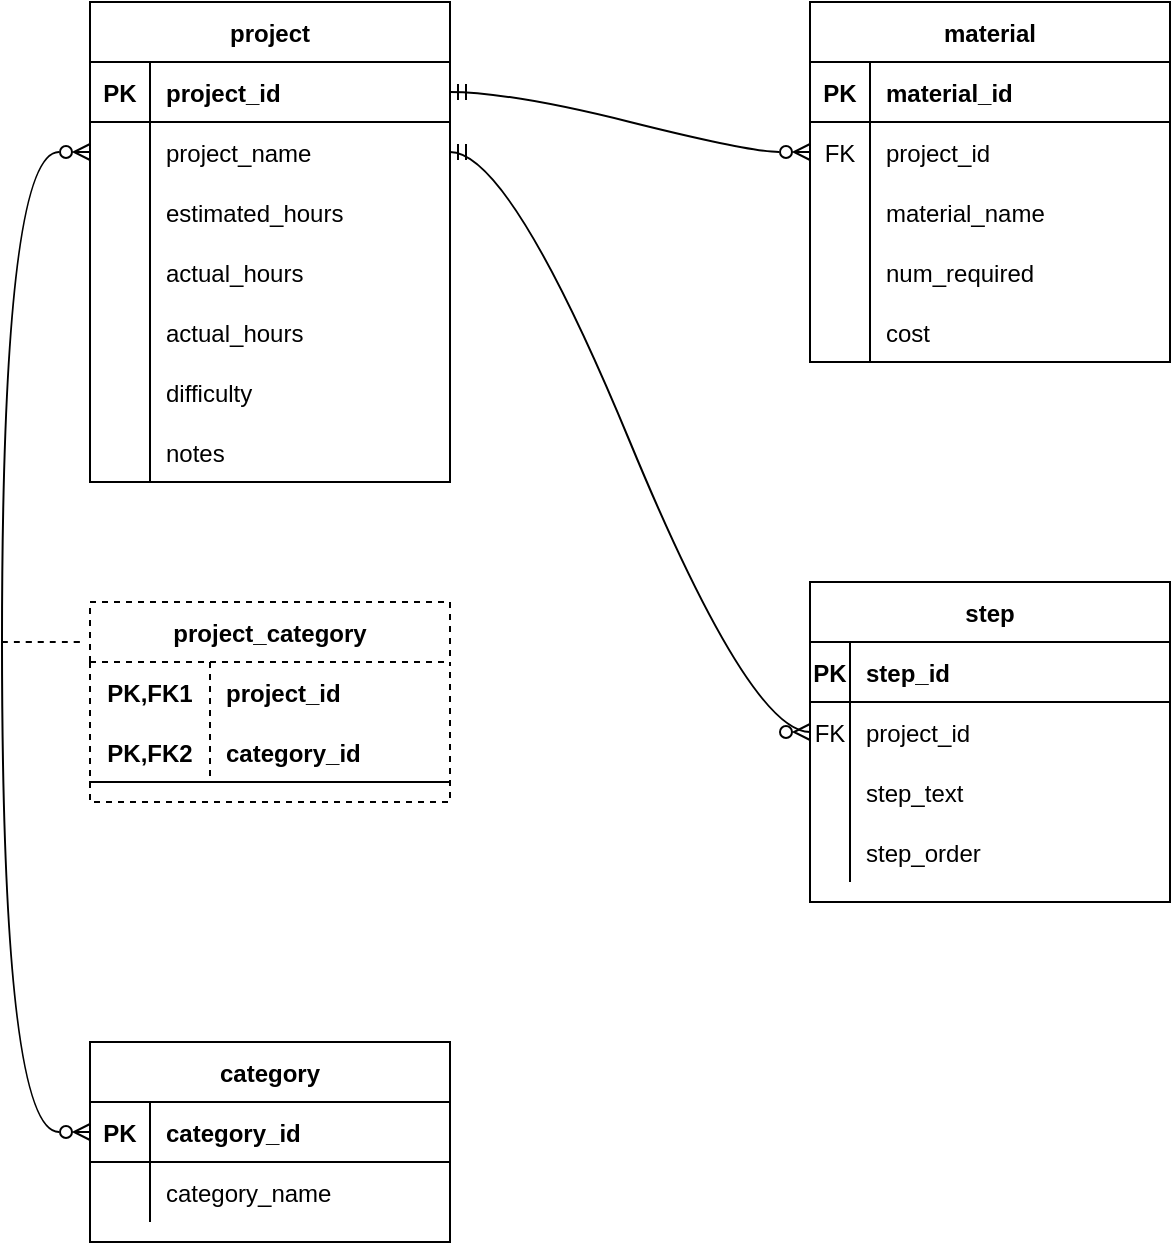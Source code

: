 <mxfile version="20.3.0" type="device"><diagram id="wUA6Zt4QBUHrt4nb5amC" name="Page-1"><mxGraphModel dx="1422" dy="857" grid="1" gridSize="10" guides="1" tooltips="1" connect="1" arrows="1" fold="1" page="1" pageScale="1" pageWidth="850" pageHeight="1100" math="0" shadow="0"><root><mxCell id="0"/><mxCell id="1" parent="0"/><mxCell id="ufqLWUs0kjlVJtE-TTOo-1" value="project" style="shape=table;startSize=30;container=1;collapsible=1;childLayout=tableLayout;fixedRows=1;rowLines=0;fontStyle=1;align=center;resizeLast=1;" parent="1" vertex="1"><mxGeometry x="164" y="130" width="180" height="240" as="geometry"/></mxCell><mxCell id="ufqLWUs0kjlVJtE-TTOo-2" value="" style="shape=tableRow;horizontal=0;startSize=0;swimlaneHead=0;swimlaneBody=0;fillColor=none;collapsible=0;dropTarget=0;points=[[0,0.5],[1,0.5]];portConstraint=eastwest;top=0;left=0;right=0;bottom=1;" parent="ufqLWUs0kjlVJtE-TTOo-1" vertex="1"><mxGeometry y="30" width="180" height="30" as="geometry"/></mxCell><mxCell id="ufqLWUs0kjlVJtE-TTOo-3" value="PK" style="shape=partialRectangle;connectable=0;fillColor=none;top=0;left=0;bottom=0;right=0;fontStyle=1;overflow=hidden;" parent="ufqLWUs0kjlVJtE-TTOo-2" vertex="1"><mxGeometry width="30" height="30" as="geometry"><mxRectangle width="30" height="30" as="alternateBounds"/></mxGeometry></mxCell><mxCell id="ufqLWUs0kjlVJtE-TTOo-4" value="project_id" style="shape=partialRectangle;connectable=0;fillColor=none;top=0;left=0;bottom=0;right=0;align=left;spacingLeft=6;fontStyle=1;overflow=hidden;" parent="ufqLWUs0kjlVJtE-TTOo-2" vertex="1"><mxGeometry x="30" width="150" height="30" as="geometry"><mxRectangle width="150" height="30" as="alternateBounds"/></mxGeometry></mxCell><mxCell id="ufqLWUs0kjlVJtE-TTOo-5" value="" style="shape=tableRow;horizontal=0;startSize=0;swimlaneHead=0;swimlaneBody=0;fillColor=none;collapsible=0;dropTarget=0;points=[[0,0.5],[1,0.5]];portConstraint=eastwest;top=0;left=0;right=0;bottom=0;" parent="ufqLWUs0kjlVJtE-TTOo-1" vertex="1"><mxGeometry y="60" width="180" height="30" as="geometry"/></mxCell><mxCell id="ufqLWUs0kjlVJtE-TTOo-6" value="" style="shape=partialRectangle;connectable=0;fillColor=none;top=0;left=0;bottom=0;right=0;editable=1;overflow=hidden;" parent="ufqLWUs0kjlVJtE-TTOo-5" vertex="1"><mxGeometry width="30" height="30" as="geometry"><mxRectangle width="30" height="30" as="alternateBounds"/></mxGeometry></mxCell><mxCell id="ufqLWUs0kjlVJtE-TTOo-7" value="project_name" style="shape=partialRectangle;connectable=0;fillColor=none;top=0;left=0;bottom=0;right=0;align=left;spacingLeft=6;overflow=hidden;" parent="ufqLWUs0kjlVJtE-TTOo-5" vertex="1"><mxGeometry x="30" width="150" height="30" as="geometry"><mxRectangle width="150" height="30" as="alternateBounds"/></mxGeometry></mxCell><mxCell id="ufqLWUs0kjlVJtE-TTOo-8" value="" style="shape=tableRow;horizontal=0;startSize=0;swimlaneHead=0;swimlaneBody=0;fillColor=none;collapsible=0;dropTarget=0;points=[[0,0.5],[1,0.5]];portConstraint=eastwest;top=0;left=0;right=0;bottom=0;" parent="ufqLWUs0kjlVJtE-TTOo-1" vertex="1"><mxGeometry y="90" width="180" height="30" as="geometry"/></mxCell><mxCell id="ufqLWUs0kjlVJtE-TTOo-9" value="" style="shape=partialRectangle;connectable=0;fillColor=none;top=0;left=0;bottom=0;right=0;editable=1;overflow=hidden;" parent="ufqLWUs0kjlVJtE-TTOo-8" vertex="1"><mxGeometry width="30" height="30" as="geometry"><mxRectangle width="30" height="30" as="alternateBounds"/></mxGeometry></mxCell><mxCell id="ufqLWUs0kjlVJtE-TTOo-10" value="estimated_hours" style="shape=partialRectangle;connectable=0;fillColor=none;top=0;left=0;bottom=0;right=0;align=left;spacingLeft=6;overflow=hidden;" parent="ufqLWUs0kjlVJtE-TTOo-8" vertex="1"><mxGeometry x="30" width="150" height="30" as="geometry"><mxRectangle width="150" height="30" as="alternateBounds"/></mxGeometry></mxCell><mxCell id="ufqLWUs0kjlVJtE-TTOo-76" value="" style="shape=tableRow;horizontal=0;startSize=0;swimlaneHead=0;swimlaneBody=0;fillColor=none;collapsible=0;dropTarget=0;points=[[0,0.5],[1,0.5]];portConstraint=eastwest;top=0;left=0;right=0;bottom=0;" parent="ufqLWUs0kjlVJtE-TTOo-1" vertex="1"><mxGeometry y="120" width="180" height="30" as="geometry"/></mxCell><mxCell id="ufqLWUs0kjlVJtE-TTOo-77" value="" style="shape=partialRectangle;connectable=0;fillColor=none;top=0;left=0;bottom=0;right=0;editable=1;overflow=hidden;" parent="ufqLWUs0kjlVJtE-TTOo-76" vertex="1"><mxGeometry width="30" height="30" as="geometry"><mxRectangle width="30" height="30" as="alternateBounds"/></mxGeometry></mxCell><mxCell id="ufqLWUs0kjlVJtE-TTOo-78" value="actual_hours" style="shape=partialRectangle;connectable=0;fillColor=none;top=0;left=0;bottom=0;right=0;align=left;spacingLeft=6;overflow=hidden;" parent="ufqLWUs0kjlVJtE-TTOo-76" vertex="1"><mxGeometry x="30" width="150" height="30" as="geometry"><mxRectangle width="150" height="30" as="alternateBounds"/></mxGeometry></mxCell><mxCell id="ufqLWUs0kjlVJtE-TTOo-11" value="" style="shape=tableRow;horizontal=0;startSize=0;swimlaneHead=0;swimlaneBody=0;fillColor=none;collapsible=0;dropTarget=0;points=[[0,0.5],[1,0.5]];portConstraint=eastwest;top=0;left=0;right=0;bottom=0;" parent="ufqLWUs0kjlVJtE-TTOo-1" vertex="1"><mxGeometry y="150" width="180" height="30" as="geometry"/></mxCell><mxCell id="ufqLWUs0kjlVJtE-TTOo-12" value="" style="shape=partialRectangle;connectable=0;fillColor=none;top=0;left=0;bottom=0;right=0;editable=1;overflow=hidden;" parent="ufqLWUs0kjlVJtE-TTOo-11" vertex="1"><mxGeometry width="30" height="30" as="geometry"><mxRectangle width="30" height="30" as="alternateBounds"/></mxGeometry></mxCell><mxCell id="ufqLWUs0kjlVJtE-TTOo-13" value="actual_hours" style="shape=partialRectangle;connectable=0;fillColor=none;top=0;left=0;bottom=0;right=0;align=left;spacingLeft=6;overflow=hidden;" parent="ufqLWUs0kjlVJtE-TTOo-11" vertex="1"><mxGeometry x="30" width="150" height="30" as="geometry"><mxRectangle width="150" height="30" as="alternateBounds"/></mxGeometry></mxCell><mxCell id="ufqLWUs0kjlVJtE-TTOo-17" style="shape=tableRow;horizontal=0;startSize=0;swimlaneHead=0;swimlaneBody=0;fillColor=none;collapsible=0;dropTarget=0;points=[[0,0.5],[1,0.5]];portConstraint=eastwest;top=0;left=0;right=0;bottom=0;" parent="ufqLWUs0kjlVJtE-TTOo-1" vertex="1"><mxGeometry y="180" width="180" height="30" as="geometry"/></mxCell><mxCell id="ufqLWUs0kjlVJtE-TTOo-18" style="shape=partialRectangle;connectable=0;fillColor=none;top=0;left=0;bottom=0;right=0;editable=1;overflow=hidden;" parent="ufqLWUs0kjlVJtE-TTOo-17" vertex="1"><mxGeometry width="30" height="30" as="geometry"><mxRectangle width="30" height="30" as="alternateBounds"/></mxGeometry></mxCell><mxCell id="ufqLWUs0kjlVJtE-TTOo-19" value="difficulty" style="shape=partialRectangle;connectable=0;fillColor=none;top=0;left=0;bottom=0;right=0;align=left;spacingLeft=6;overflow=hidden;" parent="ufqLWUs0kjlVJtE-TTOo-17" vertex="1"><mxGeometry x="30" width="150" height="30" as="geometry"><mxRectangle width="150" height="30" as="alternateBounds"/></mxGeometry></mxCell><mxCell id="ufqLWUs0kjlVJtE-TTOo-14" style="shape=tableRow;horizontal=0;startSize=0;swimlaneHead=0;swimlaneBody=0;fillColor=none;collapsible=0;dropTarget=0;points=[[0,0.5],[1,0.5]];portConstraint=eastwest;top=0;left=0;right=0;bottom=0;" parent="ufqLWUs0kjlVJtE-TTOo-1" vertex="1"><mxGeometry y="210" width="180" height="30" as="geometry"/></mxCell><mxCell id="ufqLWUs0kjlVJtE-TTOo-15" style="shape=partialRectangle;connectable=0;fillColor=none;top=0;left=0;bottom=0;right=0;editable=1;overflow=hidden;" parent="ufqLWUs0kjlVJtE-TTOo-14" vertex="1"><mxGeometry width="30" height="30" as="geometry"><mxRectangle width="30" height="30" as="alternateBounds"/></mxGeometry></mxCell><mxCell id="ufqLWUs0kjlVJtE-TTOo-16" value="notes" style="shape=partialRectangle;connectable=0;fillColor=none;top=0;left=0;bottom=0;right=0;align=left;spacingLeft=6;overflow=hidden;" parent="ufqLWUs0kjlVJtE-TTOo-14" vertex="1"><mxGeometry x="30" width="150" height="30" as="geometry"><mxRectangle width="150" height="30" as="alternateBounds"/></mxGeometry></mxCell><mxCell id="ufqLWUs0kjlVJtE-TTOo-20" value="material" style="shape=table;startSize=30;container=1;collapsible=1;childLayout=tableLayout;fixedRows=1;rowLines=0;fontStyle=1;align=center;resizeLast=1;" parent="1" vertex="1"><mxGeometry x="524" y="130" width="180" height="180" as="geometry"/></mxCell><mxCell id="ufqLWUs0kjlVJtE-TTOo-21" value="" style="shape=tableRow;horizontal=0;startSize=0;swimlaneHead=0;swimlaneBody=0;fillColor=none;collapsible=0;dropTarget=0;points=[[0,0.5],[1,0.5]];portConstraint=eastwest;top=0;left=0;right=0;bottom=1;" parent="ufqLWUs0kjlVJtE-TTOo-20" vertex="1"><mxGeometry y="30" width="180" height="30" as="geometry"/></mxCell><mxCell id="ufqLWUs0kjlVJtE-TTOo-22" value="PK" style="shape=partialRectangle;connectable=0;fillColor=none;top=0;left=0;bottom=0;right=0;fontStyle=1;overflow=hidden;" parent="ufqLWUs0kjlVJtE-TTOo-21" vertex="1"><mxGeometry width="30" height="30" as="geometry"><mxRectangle width="30" height="30" as="alternateBounds"/></mxGeometry></mxCell><mxCell id="ufqLWUs0kjlVJtE-TTOo-23" value="material_id" style="shape=partialRectangle;connectable=0;fillColor=none;top=0;left=0;bottom=0;right=0;align=left;spacingLeft=6;fontStyle=1;overflow=hidden;" parent="ufqLWUs0kjlVJtE-TTOo-21" vertex="1"><mxGeometry x="30" width="150" height="30" as="geometry"><mxRectangle width="150" height="30" as="alternateBounds"/></mxGeometry></mxCell><mxCell id="ufqLWUs0kjlVJtE-TTOo-24" value="" style="shape=tableRow;horizontal=0;startSize=0;swimlaneHead=0;swimlaneBody=0;fillColor=none;collapsible=0;dropTarget=0;points=[[0,0.5],[1,0.5]];portConstraint=eastwest;top=0;left=0;right=0;bottom=0;" parent="ufqLWUs0kjlVJtE-TTOo-20" vertex="1"><mxGeometry y="60" width="180" height="30" as="geometry"/></mxCell><mxCell id="ufqLWUs0kjlVJtE-TTOo-25" value="FK" style="shape=partialRectangle;connectable=0;fillColor=none;top=0;left=0;bottom=0;right=0;editable=1;overflow=hidden;" parent="ufqLWUs0kjlVJtE-TTOo-24" vertex="1"><mxGeometry width="30" height="30" as="geometry"><mxRectangle width="30" height="30" as="alternateBounds"/></mxGeometry></mxCell><mxCell id="ufqLWUs0kjlVJtE-TTOo-26" value="project_id" style="shape=partialRectangle;connectable=0;fillColor=none;top=0;left=0;bottom=0;right=0;align=left;spacingLeft=6;overflow=hidden;" parent="ufqLWUs0kjlVJtE-TTOo-24" vertex="1"><mxGeometry x="30" width="150" height="30" as="geometry"><mxRectangle width="150" height="30" as="alternateBounds"/></mxGeometry></mxCell><mxCell id="ufqLWUs0kjlVJtE-TTOo-27" value="" style="shape=tableRow;horizontal=0;startSize=0;swimlaneHead=0;swimlaneBody=0;fillColor=none;collapsible=0;dropTarget=0;points=[[0,0.5],[1,0.5]];portConstraint=eastwest;top=0;left=0;right=0;bottom=0;" parent="ufqLWUs0kjlVJtE-TTOo-20" vertex="1"><mxGeometry y="90" width="180" height="30" as="geometry"/></mxCell><mxCell id="ufqLWUs0kjlVJtE-TTOo-28" value="" style="shape=partialRectangle;connectable=0;fillColor=none;top=0;left=0;bottom=0;right=0;editable=1;overflow=hidden;" parent="ufqLWUs0kjlVJtE-TTOo-27" vertex="1"><mxGeometry width="30" height="30" as="geometry"><mxRectangle width="30" height="30" as="alternateBounds"/></mxGeometry></mxCell><mxCell id="ufqLWUs0kjlVJtE-TTOo-29" value="material_name" style="shape=partialRectangle;connectable=0;fillColor=none;top=0;left=0;bottom=0;right=0;align=left;spacingLeft=6;overflow=hidden;" parent="ufqLWUs0kjlVJtE-TTOo-27" vertex="1"><mxGeometry x="30" width="150" height="30" as="geometry"><mxRectangle width="150" height="30" as="alternateBounds"/></mxGeometry></mxCell><mxCell id="ufqLWUs0kjlVJtE-TTOo-30" value="" style="shape=tableRow;horizontal=0;startSize=0;swimlaneHead=0;swimlaneBody=0;fillColor=none;collapsible=0;dropTarget=0;points=[[0,0.5],[1,0.5]];portConstraint=eastwest;top=0;left=0;right=0;bottom=0;" parent="ufqLWUs0kjlVJtE-TTOo-20" vertex="1"><mxGeometry y="120" width="180" height="30" as="geometry"/></mxCell><mxCell id="ufqLWUs0kjlVJtE-TTOo-31" value="" style="shape=partialRectangle;connectable=0;fillColor=none;top=0;left=0;bottom=0;right=0;editable=1;overflow=hidden;" parent="ufqLWUs0kjlVJtE-TTOo-30" vertex="1"><mxGeometry width="30" height="30" as="geometry"><mxRectangle width="30" height="30" as="alternateBounds"/></mxGeometry></mxCell><mxCell id="ufqLWUs0kjlVJtE-TTOo-32" value="num_required" style="shape=partialRectangle;connectable=0;fillColor=none;top=0;left=0;bottom=0;right=0;align=left;spacingLeft=6;overflow=hidden;" parent="ufqLWUs0kjlVJtE-TTOo-30" vertex="1"><mxGeometry x="30" width="150" height="30" as="geometry"><mxRectangle width="150" height="30" as="alternateBounds"/></mxGeometry></mxCell><mxCell id="ufqLWUs0kjlVJtE-TTOo-33" style="shape=tableRow;horizontal=0;startSize=0;swimlaneHead=0;swimlaneBody=0;fillColor=none;collapsible=0;dropTarget=0;points=[[0,0.5],[1,0.5]];portConstraint=eastwest;top=0;left=0;right=0;bottom=0;" parent="ufqLWUs0kjlVJtE-TTOo-20" vertex="1"><mxGeometry y="150" width="180" height="30" as="geometry"/></mxCell><mxCell id="ufqLWUs0kjlVJtE-TTOo-34" style="shape=partialRectangle;connectable=0;fillColor=none;top=0;left=0;bottom=0;right=0;editable=1;overflow=hidden;" parent="ufqLWUs0kjlVJtE-TTOo-33" vertex="1"><mxGeometry width="30" height="30" as="geometry"><mxRectangle width="30" height="30" as="alternateBounds"/></mxGeometry></mxCell><mxCell id="ufqLWUs0kjlVJtE-TTOo-35" value="cost" style="shape=partialRectangle;connectable=0;fillColor=none;top=0;left=0;bottom=0;right=0;align=left;spacingLeft=6;overflow=hidden;" parent="ufqLWUs0kjlVJtE-TTOo-33" vertex="1"><mxGeometry x="30" width="150" height="30" as="geometry"><mxRectangle width="150" height="30" as="alternateBounds"/></mxGeometry></mxCell><mxCell id="ufqLWUs0kjlVJtE-TTOo-36" value="step" style="shape=table;startSize=30;container=1;collapsible=1;childLayout=tableLayout;fixedRows=1;rowLines=0;fontStyle=1;align=center;resizeLast=1;" parent="1" vertex="1"><mxGeometry x="524" y="420" width="180" height="160" as="geometry"/></mxCell><mxCell id="ufqLWUs0kjlVJtE-TTOo-37" value="" style="shape=tableRow;horizontal=0;startSize=0;swimlaneHead=0;swimlaneBody=0;fillColor=none;collapsible=0;dropTarget=0;points=[[0,0.5],[1,0.5]];portConstraint=eastwest;top=0;left=0;right=0;bottom=1;" parent="ufqLWUs0kjlVJtE-TTOo-36" vertex="1"><mxGeometry y="30" width="180" height="30" as="geometry"/></mxCell><mxCell id="ufqLWUs0kjlVJtE-TTOo-38" value="PK" style="shape=partialRectangle;connectable=0;fillColor=none;top=0;left=0;bottom=0;right=0;fontStyle=1;overflow=hidden;" parent="ufqLWUs0kjlVJtE-TTOo-37" vertex="1"><mxGeometry width="20" height="30" as="geometry"><mxRectangle width="20" height="30" as="alternateBounds"/></mxGeometry></mxCell><mxCell id="ufqLWUs0kjlVJtE-TTOo-39" value="step_id" style="shape=partialRectangle;connectable=0;fillColor=none;top=0;left=0;bottom=0;right=0;align=left;spacingLeft=6;fontStyle=1;overflow=hidden;" parent="ufqLWUs0kjlVJtE-TTOo-37" vertex="1"><mxGeometry x="20" width="160" height="30" as="geometry"><mxRectangle width="160" height="30" as="alternateBounds"/></mxGeometry></mxCell><mxCell id="ufqLWUs0kjlVJtE-TTOo-40" value="" style="shape=tableRow;horizontal=0;startSize=0;swimlaneHead=0;swimlaneBody=0;fillColor=none;collapsible=0;dropTarget=0;points=[[0,0.5],[1,0.5]];portConstraint=eastwest;top=0;left=0;right=0;bottom=0;" parent="ufqLWUs0kjlVJtE-TTOo-36" vertex="1"><mxGeometry y="60" width="180" height="30" as="geometry"/></mxCell><mxCell id="ufqLWUs0kjlVJtE-TTOo-41" value="FK" style="shape=partialRectangle;connectable=0;fillColor=none;top=0;left=0;bottom=0;right=0;editable=1;overflow=hidden;" parent="ufqLWUs0kjlVJtE-TTOo-40" vertex="1"><mxGeometry width="20" height="30" as="geometry"><mxRectangle width="20" height="30" as="alternateBounds"/></mxGeometry></mxCell><mxCell id="ufqLWUs0kjlVJtE-TTOo-42" value="project_id" style="shape=partialRectangle;connectable=0;fillColor=none;top=0;left=0;bottom=0;right=0;align=left;spacingLeft=6;overflow=hidden;" parent="ufqLWUs0kjlVJtE-TTOo-40" vertex="1"><mxGeometry x="20" width="160" height="30" as="geometry"><mxRectangle width="160" height="30" as="alternateBounds"/></mxGeometry></mxCell><mxCell id="ufqLWUs0kjlVJtE-TTOo-43" value="" style="shape=tableRow;horizontal=0;startSize=0;swimlaneHead=0;swimlaneBody=0;fillColor=none;collapsible=0;dropTarget=0;points=[[0,0.5],[1,0.5]];portConstraint=eastwest;top=0;left=0;right=0;bottom=0;" parent="ufqLWUs0kjlVJtE-TTOo-36" vertex="1"><mxGeometry y="90" width="180" height="30" as="geometry"/></mxCell><mxCell id="ufqLWUs0kjlVJtE-TTOo-44" value="" style="shape=partialRectangle;connectable=0;fillColor=none;top=0;left=0;bottom=0;right=0;editable=1;overflow=hidden;" parent="ufqLWUs0kjlVJtE-TTOo-43" vertex="1"><mxGeometry width="20" height="30" as="geometry"><mxRectangle width="20" height="30" as="alternateBounds"/></mxGeometry></mxCell><mxCell id="ufqLWUs0kjlVJtE-TTOo-45" value="step_text" style="shape=partialRectangle;connectable=0;fillColor=none;top=0;left=0;bottom=0;right=0;align=left;spacingLeft=6;overflow=hidden;" parent="ufqLWUs0kjlVJtE-TTOo-43" vertex="1"><mxGeometry x="20" width="160" height="30" as="geometry"><mxRectangle width="160" height="30" as="alternateBounds"/></mxGeometry></mxCell><mxCell id="ufqLWUs0kjlVJtE-TTOo-46" value="" style="shape=tableRow;horizontal=0;startSize=0;swimlaneHead=0;swimlaneBody=0;fillColor=none;collapsible=0;dropTarget=0;points=[[0,0.5],[1,0.5]];portConstraint=eastwest;top=0;left=0;right=0;bottom=0;" parent="ufqLWUs0kjlVJtE-TTOo-36" vertex="1"><mxGeometry y="120" width="180" height="30" as="geometry"/></mxCell><mxCell id="ufqLWUs0kjlVJtE-TTOo-47" value="" style="shape=partialRectangle;connectable=0;fillColor=none;top=0;left=0;bottom=0;right=0;editable=1;overflow=hidden;" parent="ufqLWUs0kjlVJtE-TTOo-46" vertex="1"><mxGeometry width="20" height="30" as="geometry"><mxRectangle width="20" height="30" as="alternateBounds"/></mxGeometry></mxCell><mxCell id="ufqLWUs0kjlVJtE-TTOo-48" value="step_order" style="shape=partialRectangle;connectable=0;fillColor=none;top=0;left=0;bottom=0;right=0;align=left;spacingLeft=6;overflow=hidden;" parent="ufqLWUs0kjlVJtE-TTOo-46" vertex="1"><mxGeometry x="20" width="160" height="30" as="geometry"><mxRectangle width="160" height="30" as="alternateBounds"/></mxGeometry></mxCell><mxCell id="ufqLWUs0kjlVJtE-TTOo-49" value="category" style="shape=table;startSize=30;container=1;collapsible=1;childLayout=tableLayout;fixedRows=1;rowLines=0;fontStyle=1;align=center;resizeLast=1;" parent="1" vertex="1"><mxGeometry x="164" y="650" width="180" height="100" as="geometry"/></mxCell><mxCell id="ufqLWUs0kjlVJtE-TTOo-50" value="" style="shape=tableRow;horizontal=0;startSize=0;swimlaneHead=0;swimlaneBody=0;fillColor=none;collapsible=0;dropTarget=0;points=[[0,0.5],[1,0.5]];portConstraint=eastwest;top=0;left=0;right=0;bottom=1;" parent="ufqLWUs0kjlVJtE-TTOo-49" vertex="1"><mxGeometry y="30" width="180" height="30" as="geometry"/></mxCell><mxCell id="ufqLWUs0kjlVJtE-TTOo-51" value="PK" style="shape=partialRectangle;connectable=0;fillColor=none;top=0;left=0;bottom=0;right=0;fontStyle=1;overflow=hidden;" parent="ufqLWUs0kjlVJtE-TTOo-50" vertex="1"><mxGeometry width="30" height="30" as="geometry"><mxRectangle width="30" height="30" as="alternateBounds"/></mxGeometry></mxCell><mxCell id="ufqLWUs0kjlVJtE-TTOo-52" value="category_id" style="shape=partialRectangle;connectable=0;fillColor=none;top=0;left=0;bottom=0;right=0;align=left;spacingLeft=6;fontStyle=1;overflow=hidden;" parent="ufqLWUs0kjlVJtE-TTOo-50" vertex="1"><mxGeometry x="30" width="150" height="30" as="geometry"><mxRectangle width="150" height="30" as="alternateBounds"/></mxGeometry></mxCell><mxCell id="ufqLWUs0kjlVJtE-TTOo-53" value="" style="shape=tableRow;horizontal=0;startSize=0;swimlaneHead=0;swimlaneBody=0;fillColor=none;collapsible=0;dropTarget=0;points=[[0,0.5],[1,0.5]];portConstraint=eastwest;top=0;left=0;right=0;bottom=0;" parent="ufqLWUs0kjlVJtE-TTOo-49" vertex="1"><mxGeometry y="60" width="180" height="30" as="geometry"/></mxCell><mxCell id="ufqLWUs0kjlVJtE-TTOo-54" value="" style="shape=partialRectangle;connectable=0;fillColor=none;top=0;left=0;bottom=0;right=0;editable=1;overflow=hidden;" parent="ufqLWUs0kjlVJtE-TTOo-53" vertex="1"><mxGeometry width="30" height="30" as="geometry"><mxRectangle width="30" height="30" as="alternateBounds"/></mxGeometry></mxCell><mxCell id="ufqLWUs0kjlVJtE-TTOo-55" value="category_name" style="shape=partialRectangle;connectable=0;fillColor=none;top=0;left=0;bottom=0;right=0;align=left;spacingLeft=6;overflow=hidden;" parent="ufqLWUs0kjlVJtE-TTOo-53" vertex="1"><mxGeometry x="30" width="150" height="30" as="geometry"><mxRectangle width="150" height="30" as="alternateBounds"/></mxGeometry></mxCell><mxCell id="ufqLWUs0kjlVJtE-TTOo-62" value="project_category" style="shape=table;startSize=30;container=1;collapsible=1;childLayout=tableLayout;fixedRows=1;rowLines=0;fontStyle=1;align=center;resizeLast=1;dashed=1;" parent="1" vertex="1"><mxGeometry x="164" y="430" width="180" height="100" as="geometry"/></mxCell><mxCell id="ufqLWUs0kjlVJtE-TTOo-63" value="" style="shape=tableRow;horizontal=0;startSize=0;swimlaneHead=0;swimlaneBody=0;fillColor=none;collapsible=0;dropTarget=0;points=[[0,0.5],[1,0.5]];portConstraint=eastwest;top=0;left=0;right=0;bottom=0;" parent="ufqLWUs0kjlVJtE-TTOo-62" vertex="1"><mxGeometry y="30" width="180" height="30" as="geometry"/></mxCell><mxCell id="ufqLWUs0kjlVJtE-TTOo-64" value="PK,FK1" style="shape=partialRectangle;connectable=0;fillColor=none;top=0;left=0;bottom=0;right=0;fontStyle=1;overflow=hidden;" parent="ufqLWUs0kjlVJtE-TTOo-63" vertex="1"><mxGeometry width="60" height="30" as="geometry"><mxRectangle width="60" height="30" as="alternateBounds"/></mxGeometry></mxCell><mxCell id="ufqLWUs0kjlVJtE-TTOo-65" value="project_id" style="shape=partialRectangle;connectable=0;fillColor=none;top=0;left=0;bottom=0;right=0;align=left;spacingLeft=6;fontStyle=1;overflow=hidden;" parent="ufqLWUs0kjlVJtE-TTOo-63" vertex="1"><mxGeometry x="60" width="120" height="30" as="geometry"><mxRectangle width="120" height="30" as="alternateBounds"/></mxGeometry></mxCell><mxCell id="ufqLWUs0kjlVJtE-TTOo-66" value="" style="shape=tableRow;horizontal=0;startSize=0;swimlaneHead=0;swimlaneBody=0;fillColor=none;collapsible=0;dropTarget=0;points=[[0,0.5],[1,0.5]];portConstraint=eastwest;top=0;left=0;right=0;bottom=1;" parent="ufqLWUs0kjlVJtE-TTOo-62" vertex="1"><mxGeometry y="60" width="180" height="30" as="geometry"/></mxCell><mxCell id="ufqLWUs0kjlVJtE-TTOo-67" value="PK,FK2" style="shape=partialRectangle;connectable=0;fillColor=none;top=0;left=0;bottom=0;right=0;fontStyle=1;overflow=hidden;" parent="ufqLWUs0kjlVJtE-TTOo-66" vertex="1"><mxGeometry width="60" height="30" as="geometry"><mxRectangle width="60" height="30" as="alternateBounds"/></mxGeometry></mxCell><mxCell id="ufqLWUs0kjlVJtE-TTOo-68" value="category_id" style="shape=partialRectangle;connectable=0;fillColor=none;top=0;left=0;bottom=0;right=0;align=left;spacingLeft=6;fontStyle=1;overflow=hidden;" parent="ufqLWUs0kjlVJtE-TTOo-66" vertex="1"><mxGeometry x="60" width="120" height="30" as="geometry"><mxRectangle width="120" height="30" as="alternateBounds"/></mxGeometry></mxCell><mxCell id="ufqLWUs0kjlVJtE-TTOo-86" style="edgeStyle=orthogonalEdgeStyle;curved=1;orthogonalLoop=1;jettySize=auto;html=1;entryX=0;entryY=0.5;entryDx=0;entryDy=0;startArrow=ERzeroToMany;startFill=0;endArrow=ERzeroToMany;endFill=0;" parent="1" source="ufqLWUs0kjlVJtE-TTOo-5" target="ufqLWUs0kjlVJtE-TTOo-50" edge="1"><mxGeometry relative="1" as="geometry"><mxPoint x="150" y="710" as="targetPoint"/><Array as="points"><mxPoint x="120" y="205"/><mxPoint x="120" y="695"/></Array></mxGeometry></mxCell><mxCell id="mqBKuSL0e7kOfeWlrcI--2" value="" style="edgeStyle=entityRelationEdgeStyle;fontSize=12;html=1;endArrow=ERzeroToMany;startArrow=ERmandOne;exitX=1;exitY=0.5;exitDx=0;exitDy=0;entryX=0;entryY=0.5;entryDx=0;entryDy=0;endFill=0;curved=1;" edge="1" parent="1" source="ufqLWUs0kjlVJtE-TTOo-2" target="ufqLWUs0kjlVJtE-TTOo-24"><mxGeometry width="100" height="100" relative="1" as="geometry"><mxPoint x="424" y="300" as="sourcePoint"/><mxPoint x="524" y="200" as="targetPoint"/></mxGeometry></mxCell><mxCell id="mqBKuSL0e7kOfeWlrcI--3" value="" style="edgeStyle=entityRelationEdgeStyle;fontSize=12;html=1;endArrow=ERzeroToMany;endFill=1;entryX=0;entryY=0.5;entryDx=0;entryDy=0;exitX=1;exitY=0.5;exitDx=0;exitDy=0;startArrow=ERmandOne;startFill=0;curved=1;" edge="1" parent="1" source="ufqLWUs0kjlVJtE-TTOo-5" target="ufqLWUs0kjlVJtE-TTOo-40"><mxGeometry width="100" height="100" relative="1" as="geometry"><mxPoint x="380" y="580" as="sourcePoint"/><mxPoint x="480" y="480" as="targetPoint"/></mxGeometry></mxCell><mxCell id="mqBKuSL0e7kOfeWlrcI--9" value="" style="endArrow=none;dashed=1;html=1;curved=1;" edge="1" parent="1"><mxGeometry width="50" height="50" relative="1" as="geometry"><mxPoint x="120" y="450" as="sourcePoint"/><mxPoint x="160" y="450" as="targetPoint"/></mxGeometry></mxCell></root></mxGraphModel></diagram></mxfile>